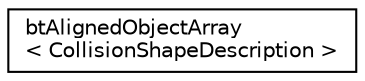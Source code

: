 digraph "Graphical Class Hierarchy"
{
  edge [fontname="Helvetica",fontsize="10",labelfontname="Helvetica",labelfontsize="10"];
  node [fontname="Helvetica",fontsize="10",shape=record];
  rankdir="LR";
  Node1 [label="btAlignedObjectArray\l\< CollisionShapeDescription \>",height=0.2,width=0.4,color="black", fillcolor="white", style="filled",URL="$classbt_aligned_object_array.html"];
}
